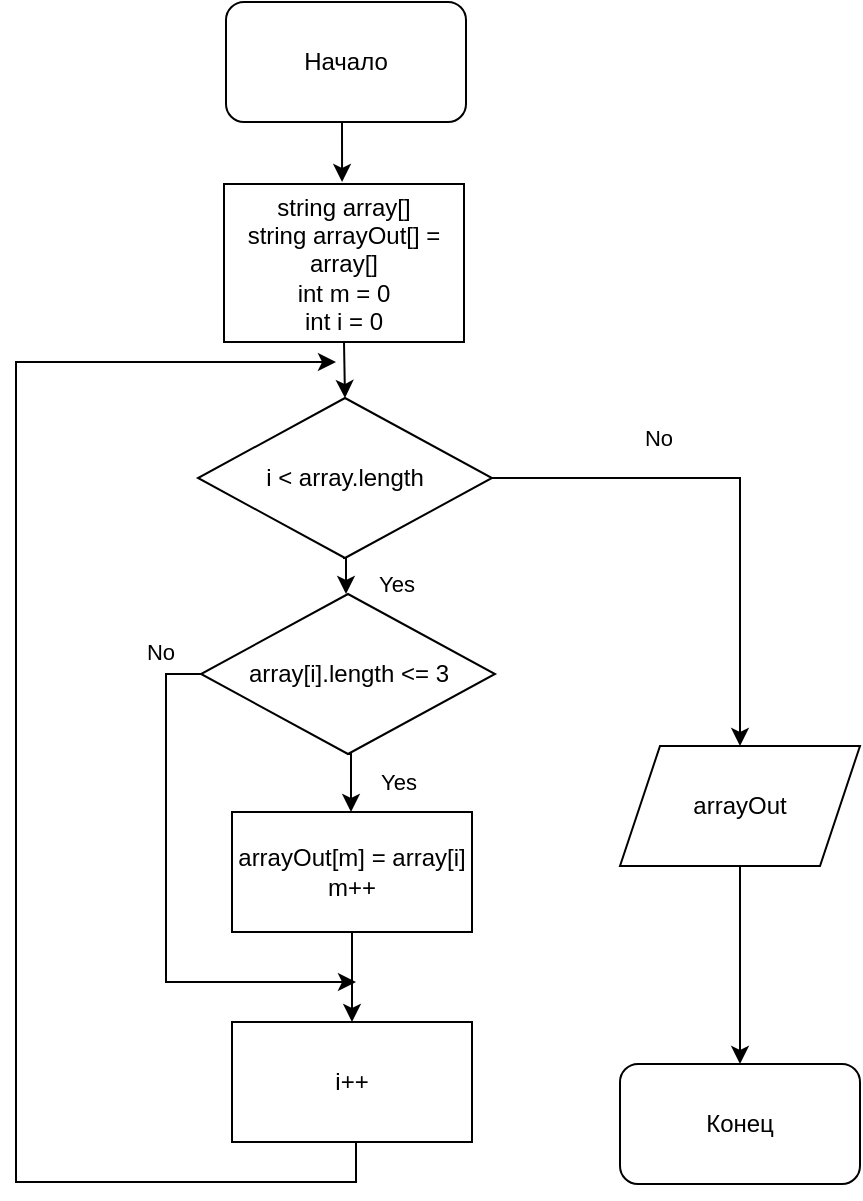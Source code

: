 <mxfile version="20.3.6" type="device"><diagram id="LCmqgxvqSONmN5sXAo8z" name="Страница 1"><mxGraphModel dx="1374" dy="765" grid="1" gridSize="10" guides="1" tooltips="1" connect="1" arrows="1" fold="1" page="1" pageScale="1" pageWidth="827" pageHeight="1169" math="0" shadow="0"><root><mxCell id="0"/><mxCell id="1" parent="0"/><mxCell id="lt07vKY4QjYBplGwx3eT-23" style="edgeStyle=orthogonalEdgeStyle;rounded=0;orthogonalLoop=1;jettySize=auto;html=1;exitX=0.5;exitY=1;exitDx=0;exitDy=0;entryX=0.567;entryY=0;entryDx=0;entryDy=0;entryPerimeter=0;" parent="1" source="lt07vKY4QjYBplGwx3eT-1" edge="1"><mxGeometry relative="1" as="geometry"><mxPoint x="333.04" y="130" as="targetPoint"/></mxGeometry></mxCell><mxCell id="lt07vKY4QjYBplGwx3eT-1" value="Начало" style="rounded=1;whiteSpace=wrap;html=1;" parent="1" vertex="1"><mxGeometry x="275" y="40" width="120" height="60" as="geometry"/></mxCell><mxCell id="lt07vKY4QjYBplGwx3eT-2" value="Конец" style="rounded=1;whiteSpace=wrap;html=1;" parent="1" vertex="1"><mxGeometry x="472" y="571" width="120" height="60" as="geometry"/></mxCell><mxCell id="lt07vKY4QjYBplGwx3eT-39" style="edgeStyle=orthogonalEdgeStyle;rounded=0;orthogonalLoop=1;jettySize=auto;html=1;exitX=0.5;exitY=1;exitDx=0;exitDy=0;entryX=0.5;entryY=0;entryDx=0;entryDy=0;" parent="1" source="lt07vKY4QjYBplGwx3eT-3" target="lt07vKY4QjYBplGwx3eT-36" edge="1"><mxGeometry relative="1" as="geometry"/></mxCell><mxCell id="lt07vKY4QjYBplGwx3eT-3" value="string array[]&lt;br&gt;string arrayOut[] = array[]&lt;br&gt;int m = 0&lt;br&gt;int i = 0" style="rounded=0;whiteSpace=wrap;html=1;" parent="1" vertex="1"><mxGeometry x="274" y="131" width="120" height="79" as="geometry"/></mxCell><mxCell id="lt07vKY4QjYBplGwx3eT-21" style="edgeStyle=orthogonalEdgeStyle;rounded=0;orthogonalLoop=1;jettySize=auto;html=1;exitX=0.5;exitY=1;exitDx=0;exitDy=0;entryX=0.5;entryY=0;entryDx=0;entryDy=0;" parent="1" source="lt07vKY4QjYBplGwx3eT-16" target="lt07vKY4QjYBplGwx3eT-2" edge="1"><mxGeometry relative="1" as="geometry"/></mxCell><mxCell id="lt07vKY4QjYBplGwx3eT-16" value="arrayOut" style="shape=parallelogram;perimeter=parallelogramPerimeter;whiteSpace=wrap;html=1;fixedSize=1;" parent="1" vertex="1"><mxGeometry x="472" y="412" width="120" height="60" as="geometry"/></mxCell><mxCell id="lt07vKY4QjYBplGwx3eT-37" style="edgeStyle=orthogonalEdgeStyle;rounded=0;orthogonalLoop=1;jettySize=auto;html=1;exitX=1;exitY=0.5;exitDx=0;exitDy=0;entryX=0.5;entryY=0;entryDx=0;entryDy=0;" parent="1" target="lt07vKY4QjYBplGwx3eT-16" edge="1" source="lt07vKY4QjYBplGwx3eT-36"><mxGeometry relative="1" as="geometry"><mxPoint x="369" y="343" as="sourcePoint"/></mxGeometry></mxCell><mxCell id="lt07vKY4QjYBplGwx3eT-38" value="No" style="edgeLabel;html=1;align=center;verticalAlign=middle;resizable=0;points=[];" parent="lt07vKY4QjYBplGwx3eT-37" vertex="1" connectable="0"><mxGeometry x="-0.357" y="-2" relative="1" as="geometry"><mxPoint y="-22" as="offset"/></mxGeometry></mxCell><mxCell id="lt07vKY4QjYBplGwx3eT-40" value="Yes" style="edgeStyle=orthogonalEdgeStyle;rounded=0;orthogonalLoop=1;jettySize=auto;html=1;exitX=0.5;exitY=1;exitDx=0;exitDy=0;" parent="1" edge="1"><mxGeometry x="0.032" y="23" relative="1" as="geometry"><mxPoint x="335.5" y="416" as="sourcePoint"/><mxPoint x="337.5" y="445" as="targetPoint"/><mxPoint as="offset"/></mxGeometry></mxCell><mxCell id="JBncg0GWn16oiQspAoQj-11" value="Yes" style="edgeStyle=orthogonalEdgeStyle;rounded=0;orthogonalLoop=1;jettySize=auto;html=1;exitX=0.5;exitY=1;exitDx=0;exitDy=0;entryX=0.5;entryY=0;entryDx=0;entryDy=0;" edge="1" parent="1"><mxGeometry x="0.385" y="25" relative="1" as="geometry"><mxPoint x="333.5" y="318" as="sourcePoint"/><mxPoint x="335" y="336" as="targetPoint"/><mxPoint y="1" as="offset"/></mxGeometry></mxCell><mxCell id="lt07vKY4QjYBplGwx3eT-36" value="i &amp;lt; array.length" style="rhombus;whiteSpace=wrap;html=1;" parent="1" vertex="1"><mxGeometry x="261" y="238" width="147" height="80" as="geometry"/></mxCell><mxCell id="JBncg0GWn16oiQspAoQj-8" style="edgeStyle=orthogonalEdgeStyle;rounded=0;orthogonalLoop=1;jettySize=auto;html=1;exitX=0.5;exitY=1;exitDx=0;exitDy=0;entryX=0.5;entryY=0;entryDx=0;entryDy=0;" edge="1" parent="1" source="lt07vKY4QjYBplGwx3eT-41" target="JBncg0GWn16oiQspAoQj-5"><mxGeometry relative="1" as="geometry"/></mxCell><mxCell id="lt07vKY4QjYBplGwx3eT-41" value="arrayOut[m] = array[i]&lt;br&gt;m++" style="rounded=0;whiteSpace=wrap;html=1;" parent="1" vertex="1"><mxGeometry x="278" y="445" width="120" height="60" as="geometry"/></mxCell><mxCell id="JBncg0GWn16oiQspAoQj-9" style="edgeStyle=orthogonalEdgeStyle;rounded=0;orthogonalLoop=1;jettySize=auto;html=1;exitX=0;exitY=0.5;exitDx=0;exitDy=0;" edge="1" parent="1" source="JBncg0GWn16oiQspAoQj-1"><mxGeometry relative="1" as="geometry"><mxPoint x="340" y="530" as="targetPoint"/><Array as="points"><mxPoint x="245" y="376"/><mxPoint x="245" y="530"/></Array></mxGeometry></mxCell><mxCell id="JBncg0GWn16oiQspAoQj-1" value="array[i].length &amp;lt;= 3" style="rhombus;whiteSpace=wrap;html=1;" vertex="1" parent="1"><mxGeometry x="262.5" y="336" width="147" height="80" as="geometry"/></mxCell><mxCell id="JBncg0GWn16oiQspAoQj-4" value="No" style="edgeLabel;html=1;align=center;verticalAlign=middle;resizable=0;points=[];" vertex="1" connectable="0" parent="1"><mxGeometry x="242" y="365" as="geometry"/></mxCell><mxCell id="JBncg0GWn16oiQspAoQj-7" style="edgeStyle=orthogonalEdgeStyle;rounded=0;orthogonalLoop=1;jettySize=auto;html=1;exitX=0.5;exitY=1;exitDx=0;exitDy=0;" edge="1" parent="1" source="JBncg0GWn16oiQspAoQj-5"><mxGeometry relative="1" as="geometry"><mxPoint x="330" y="220" as="targetPoint"/><Array as="points"><mxPoint x="340" y="610"/><mxPoint x="340" y="630"/><mxPoint x="170" y="630"/><mxPoint x="170" y="220"/><mxPoint x="330" y="220"/></Array></mxGeometry></mxCell><mxCell id="JBncg0GWn16oiQspAoQj-5" value="i++" style="rounded=0;whiteSpace=wrap;html=1;" vertex="1" parent="1"><mxGeometry x="278" y="550" width="120" height="60" as="geometry"/></mxCell></root></mxGraphModel></diagram></mxfile>
